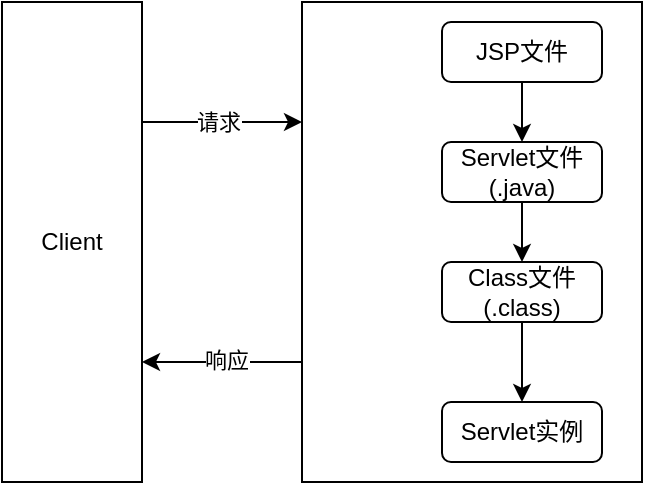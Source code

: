 <mxfile version="20.2.2" type="github">
  <diagram id="AEz7iCHHdjKyT90IiPuK" name="第 1 页">
    <mxGraphModel dx="786" dy="405" grid="1" gridSize="10" guides="1" tooltips="1" connect="1" arrows="1" fold="1" page="1" pageScale="1" pageWidth="827" pageHeight="1169" math="0" shadow="0">
      <root>
        <mxCell id="0" />
        <mxCell id="1" parent="0" />
        <mxCell id="qj6inIsGh60tnLwYxHfZ-4" style="edgeStyle=orthogonalEdgeStyle;rounded=0;orthogonalLoop=1;jettySize=auto;html=1;exitX=1;exitY=0.25;exitDx=0;exitDy=0;entryX=0;entryY=0.25;entryDx=0;entryDy=0;" edge="1" parent="1" source="rabq3llSEpP3MPOZf4vk-1" target="rabq3llSEpP3MPOZf4vk-2">
          <mxGeometry relative="1" as="geometry" />
        </mxCell>
        <mxCell id="qj6inIsGh60tnLwYxHfZ-6" value="请求" style="edgeLabel;html=1;align=center;verticalAlign=middle;resizable=0;points=[];" vertex="1" connectable="0" parent="qj6inIsGh60tnLwYxHfZ-4">
          <mxGeometry x="-0.05" relative="1" as="geometry">
            <mxPoint as="offset" />
          </mxGeometry>
        </mxCell>
        <mxCell id="rabq3llSEpP3MPOZf4vk-1" value="Client" style="rounded=0;whiteSpace=wrap;html=1;" parent="1" vertex="1">
          <mxGeometry x="210" y="80" width="70" height="240" as="geometry" />
        </mxCell>
        <mxCell id="qj6inIsGh60tnLwYxHfZ-5" style="edgeStyle=orthogonalEdgeStyle;rounded=0;orthogonalLoop=1;jettySize=auto;html=1;exitX=0;exitY=0.75;exitDx=0;exitDy=0;entryX=1;entryY=0.75;entryDx=0;entryDy=0;" edge="1" parent="1" source="rabq3llSEpP3MPOZf4vk-2" target="rabq3llSEpP3MPOZf4vk-1">
          <mxGeometry relative="1" as="geometry" />
        </mxCell>
        <mxCell id="qj6inIsGh60tnLwYxHfZ-8" value="响应" style="edgeLabel;html=1;align=center;verticalAlign=middle;resizable=0;points=[];" vertex="1" connectable="0" parent="qj6inIsGh60tnLwYxHfZ-5">
          <mxGeometry x="-0.05" y="-1" relative="1" as="geometry">
            <mxPoint as="offset" />
          </mxGeometry>
        </mxCell>
        <mxCell id="rabq3llSEpP3MPOZf4vk-2" value="" style="rounded=0;whiteSpace=wrap;html=1;" parent="1" vertex="1">
          <mxGeometry x="360" y="80" width="170" height="240" as="geometry" />
        </mxCell>
        <mxCell id="qj6inIsGh60tnLwYxHfZ-1" style="edgeStyle=orthogonalEdgeStyle;rounded=0;orthogonalLoop=1;jettySize=auto;html=1;exitX=0.5;exitY=1;exitDx=0;exitDy=0;entryX=0.5;entryY=0;entryDx=0;entryDy=0;" edge="1" parent="1" source="rabq3llSEpP3MPOZf4vk-3" target="rabq3llSEpP3MPOZf4vk-6">
          <mxGeometry relative="1" as="geometry" />
        </mxCell>
        <mxCell id="rabq3llSEpP3MPOZf4vk-3" value="JSP文件" style="rounded=1;whiteSpace=wrap;html=1;" parent="1" vertex="1">
          <mxGeometry x="430" y="90" width="80" height="30" as="geometry" />
        </mxCell>
        <mxCell id="qj6inIsGh60tnLwYxHfZ-2" style="edgeStyle=orthogonalEdgeStyle;rounded=0;orthogonalLoop=1;jettySize=auto;html=1;exitX=0.5;exitY=1;exitDx=0;exitDy=0;entryX=0.5;entryY=0;entryDx=0;entryDy=0;" edge="1" parent="1" source="rabq3llSEpP3MPOZf4vk-6" target="rabq3llSEpP3MPOZf4vk-7">
          <mxGeometry relative="1" as="geometry" />
        </mxCell>
        <mxCell id="rabq3llSEpP3MPOZf4vk-6" value="Servlet文件(.java)" style="rounded=1;whiteSpace=wrap;html=1;" parent="1" vertex="1">
          <mxGeometry x="430" y="150" width="80" height="30" as="geometry" />
        </mxCell>
        <mxCell id="qj6inIsGh60tnLwYxHfZ-3" style="edgeStyle=orthogonalEdgeStyle;rounded=0;orthogonalLoop=1;jettySize=auto;html=1;exitX=0.5;exitY=1;exitDx=0;exitDy=0;entryX=0.5;entryY=0;entryDx=0;entryDy=0;" edge="1" parent="1" source="rabq3llSEpP3MPOZf4vk-7" target="rabq3llSEpP3MPOZf4vk-8">
          <mxGeometry relative="1" as="geometry" />
        </mxCell>
        <mxCell id="rabq3llSEpP3MPOZf4vk-7" value="Class文件(.class)" style="rounded=1;whiteSpace=wrap;html=1;" parent="1" vertex="1">
          <mxGeometry x="430" y="210" width="80" height="30" as="geometry" />
        </mxCell>
        <mxCell id="rabq3llSEpP3MPOZf4vk-8" value="Servlet实例" style="rounded=1;whiteSpace=wrap;html=1;" parent="1" vertex="1">
          <mxGeometry x="430" y="280" width="80" height="30" as="geometry" />
        </mxCell>
      </root>
    </mxGraphModel>
  </diagram>
</mxfile>
